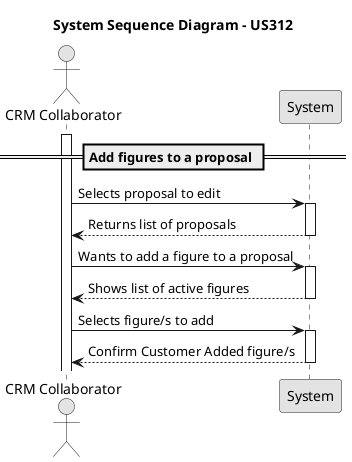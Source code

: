 @startuml
skinparam monochrome true
skinparam packageStyle rectangle
skinparam shadowing false

actor "CRM Collaborator" as crmCollaborator
participant "System" as system

title System Sequence Diagram - US312

== Add figures to a proposal ==
activate crmCollaborator

crmCollaborator -> system : Selects proposal to edit
activate system
system --> crmCollaborator : Returns list of proposals
deactivate system
crmCollaborator -> system : Wants to add a figure to a proposal
activate system

system --> crmCollaborator :Shows list of active figures
deactivate system
crmCollaborator -> system : Selects figure/s to add

activate system
system --> crmCollaborator : Confirm Customer Added figure/s
deactivate system



@enduml
